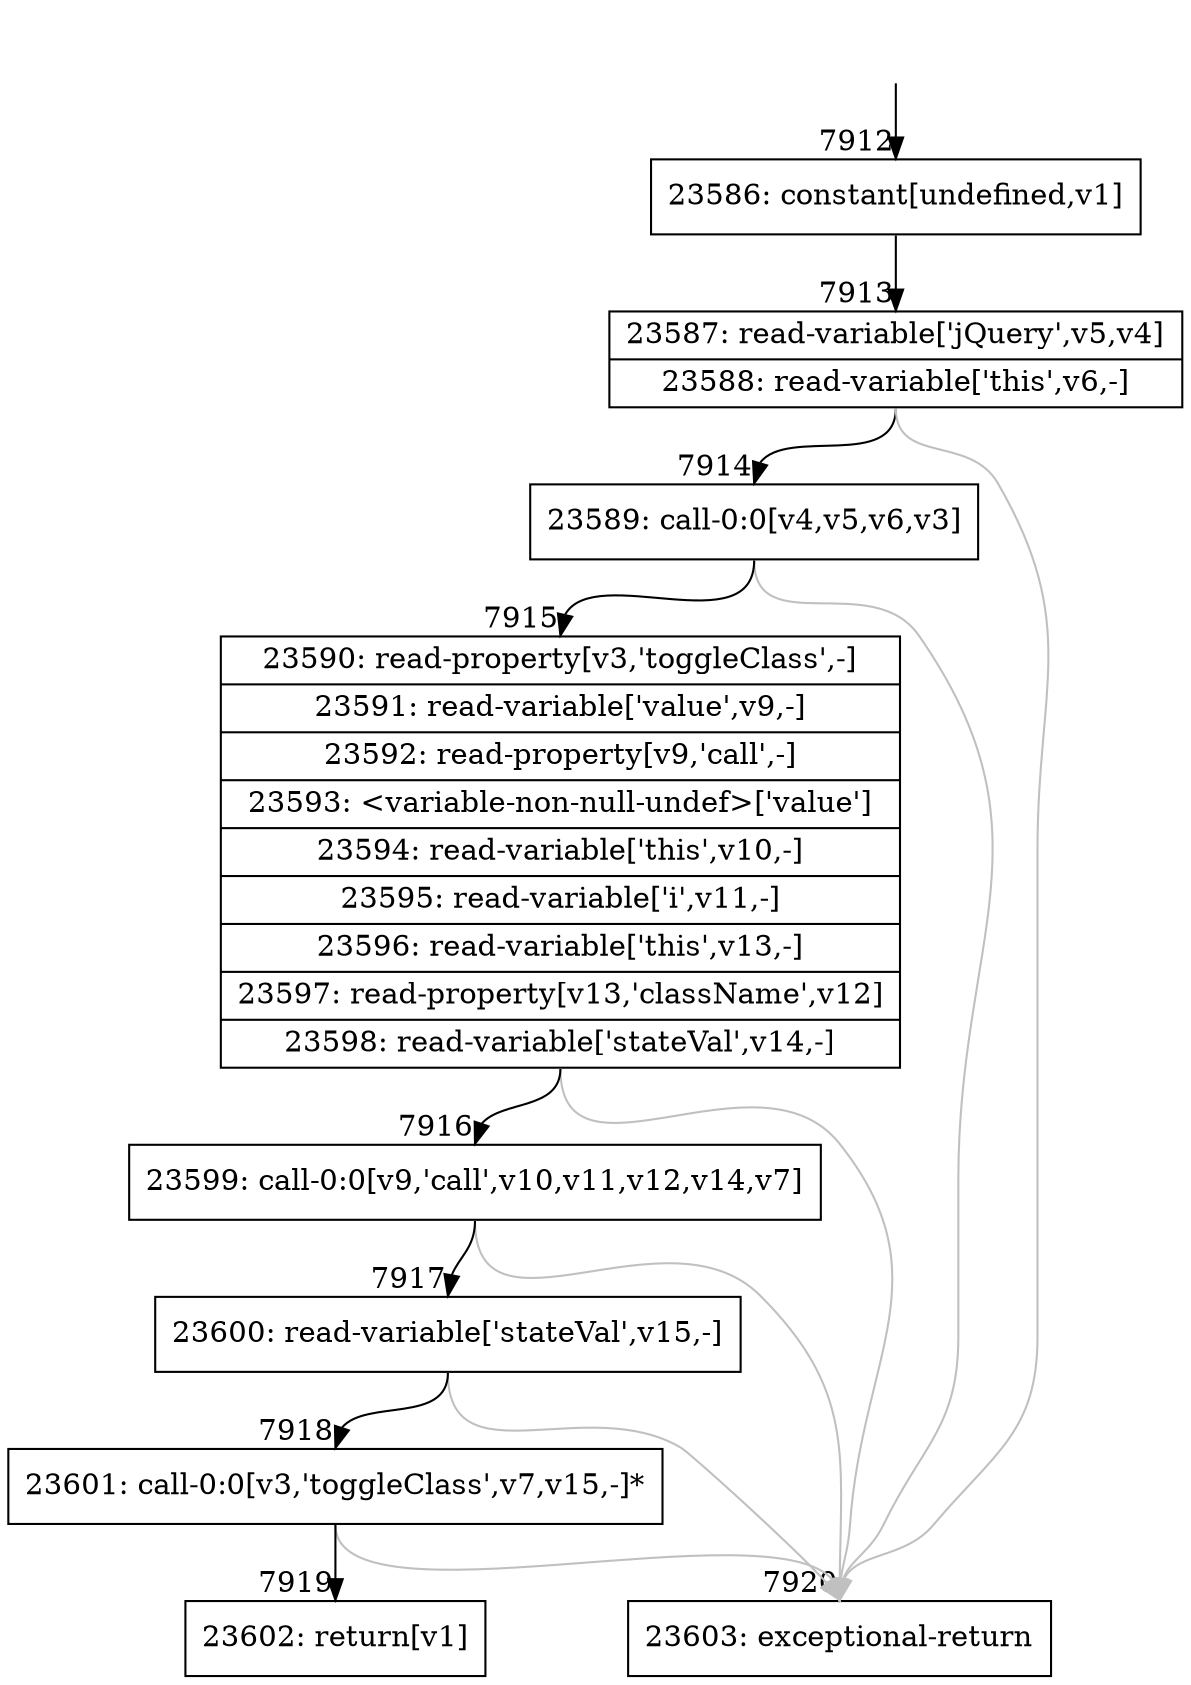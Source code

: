 digraph {
rankdir="TD"
BB_entry492[shape=none,label=""];
BB_entry492 -> BB7912 [tailport=s, headport=n, headlabel="    7912"]
BB7912 [shape=record label="{23586: constant[undefined,v1]}" ] 
BB7912 -> BB7913 [tailport=s, headport=n, headlabel="      7913"]
BB7913 [shape=record label="{23587: read-variable['jQuery',v5,v4]|23588: read-variable['this',v6,-]}" ] 
BB7913 -> BB7914 [tailport=s, headport=n, headlabel="      7914"]
BB7913 -> BB7920 [tailport=s, headport=n, color=gray, headlabel="      7920"]
BB7914 [shape=record label="{23589: call-0:0[v4,v5,v6,v3]}" ] 
BB7914 -> BB7915 [tailport=s, headport=n, headlabel="      7915"]
BB7914 -> BB7920 [tailport=s, headport=n, color=gray]
BB7915 [shape=record label="{23590: read-property[v3,'toggleClass',-]|23591: read-variable['value',v9,-]|23592: read-property[v9,'call',-]|23593: \<variable-non-null-undef\>['value']|23594: read-variable['this',v10,-]|23595: read-variable['i',v11,-]|23596: read-variable['this',v13,-]|23597: read-property[v13,'className',v12]|23598: read-variable['stateVal',v14,-]}" ] 
BB7915 -> BB7916 [tailport=s, headport=n, headlabel="      7916"]
BB7915 -> BB7920 [tailport=s, headport=n, color=gray]
BB7916 [shape=record label="{23599: call-0:0[v9,'call',v10,v11,v12,v14,v7]}" ] 
BB7916 -> BB7917 [tailport=s, headport=n, headlabel="      7917"]
BB7916 -> BB7920 [tailport=s, headport=n, color=gray]
BB7917 [shape=record label="{23600: read-variable['stateVal',v15,-]}" ] 
BB7917 -> BB7918 [tailport=s, headport=n, headlabel="      7918"]
BB7917 -> BB7920 [tailport=s, headport=n, color=gray]
BB7918 [shape=record label="{23601: call-0:0[v3,'toggleClass',v7,v15,-]*}" ] 
BB7918 -> BB7919 [tailport=s, headport=n, headlabel="      7919"]
BB7918 -> BB7920 [tailport=s, headport=n, color=gray]
BB7919 [shape=record label="{23602: return[v1]}" ] 
BB7920 [shape=record label="{23603: exceptional-return}" ] 
}
